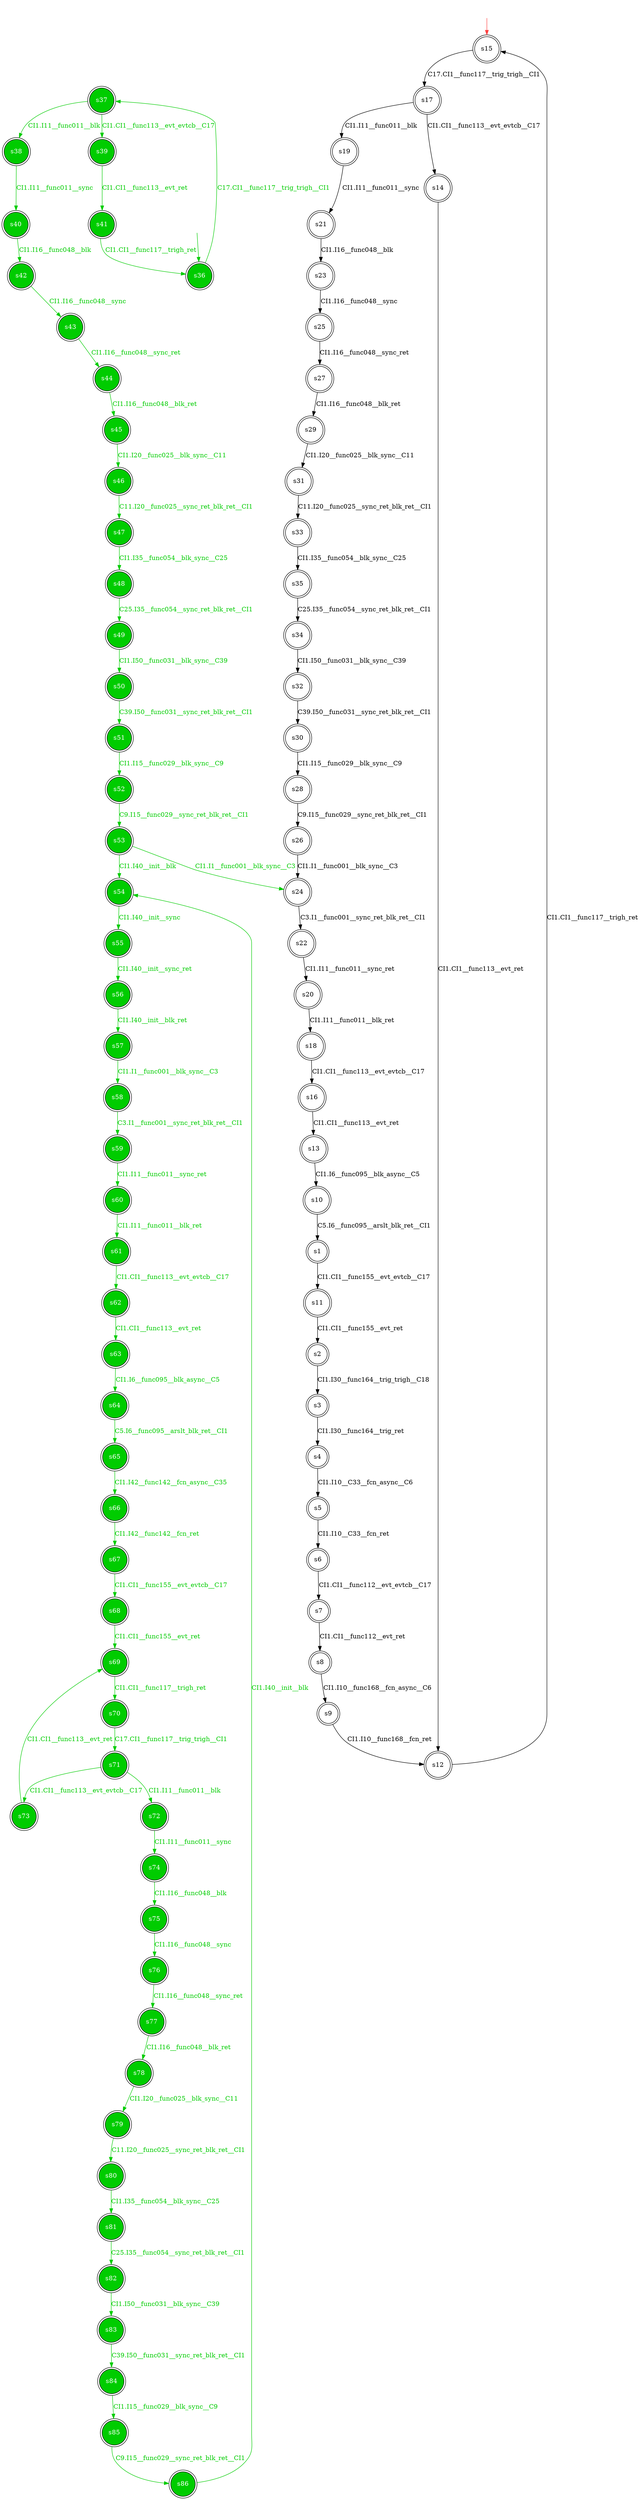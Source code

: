 digraph diffautomaton {
	15 [label=<s15> shape="doublecircle"];
	36 [label=<s36> shape="doublecircle" fillcolor="#00cc00" fontcolor="#ffffff" style="filled"];
	1 [label=<s1> shape="doublecircle"];
	2 [label=<s2> shape="doublecircle"];
	3 [label=<s3> shape="doublecircle"];
	4 [label=<s4> shape="doublecircle"];
	5 [label=<s5> shape="doublecircle"];
	6 [label=<s6> shape="doublecircle"];
	7 [label=<s7> shape="doublecircle"];
	8 [label=<s8> shape="doublecircle"];
	9 [label=<s9> shape="doublecircle"];
	10 [label=<s10> shape="doublecircle"];
	11 [label=<s11> shape="doublecircle"];
	12 [label=<s12> shape="doublecircle"];
	13 [label=<s13> shape="doublecircle"];
	14 [label=<s14> shape="doublecircle"];
	16 [label=<s16> shape="doublecircle"];
	17 [label=<s17> shape="doublecircle"];
	18 [label=<s18> shape="doublecircle"];
	19 [label=<s19> shape="doublecircle"];
	20 [label=<s20> shape="doublecircle"];
	21 [label=<s21> shape="doublecircle"];
	22 [label=<s22> shape="doublecircle"];
	23 [label=<s23> shape="doublecircle"];
	24 [label=<s24> shape="doublecircle"];
	25 [label=<s25> shape="doublecircle"];
	26 [label=<s26> shape="doublecircle"];
	27 [label=<s27> shape="doublecircle"];
	28 [label=<s28> shape="doublecircle"];
	29 [label=<s29> shape="doublecircle"];
	30 [label=<s30> shape="doublecircle"];
	31 [label=<s31> shape="doublecircle"];
	32 [label=<s32> shape="doublecircle"];
	33 [label=<s33> shape="doublecircle"];
	34 [label=<s34> shape="doublecircle"];
	35 [label=<s35> shape="doublecircle"];
	37 [label=<s37> shape="doublecircle" fillcolor="#00cc00" fontcolor="#ffffff" style="filled"];
	38 [label=<s38> shape="doublecircle" fillcolor="#00cc00" fontcolor="#ffffff" style="filled"];
	39 [label=<s39> shape="doublecircle" fillcolor="#00cc00" fontcolor="#ffffff" style="filled"];
	40 [label=<s40> shape="doublecircle" fillcolor="#00cc00" fontcolor="#ffffff" style="filled"];
	41 [label=<s41> shape="doublecircle" fillcolor="#00cc00" fontcolor="#ffffff" style="filled"];
	42 [label=<s42> shape="doublecircle" fillcolor="#00cc00" fontcolor="#ffffff" style="filled"];
	43 [label=<s43> shape="doublecircle" fillcolor="#00cc00" fontcolor="#ffffff" style="filled"];
	44 [label=<s44> shape="doublecircle" fillcolor="#00cc00" fontcolor="#ffffff" style="filled"];
	45 [label=<s45> shape="doublecircle" fillcolor="#00cc00" fontcolor="#ffffff" style="filled"];
	46 [label=<s46> shape="doublecircle" fillcolor="#00cc00" fontcolor="#ffffff" style="filled"];
	47 [label=<s47> shape="doublecircle" fillcolor="#00cc00" fontcolor="#ffffff" style="filled"];
	48 [label=<s48> shape="doublecircle" fillcolor="#00cc00" fontcolor="#ffffff" style="filled"];
	49 [label=<s49> shape="doublecircle" fillcolor="#00cc00" fontcolor="#ffffff" style="filled"];
	50 [label=<s50> shape="doublecircle" fillcolor="#00cc00" fontcolor="#ffffff" style="filled"];
	51 [label=<s51> shape="doublecircle" fillcolor="#00cc00" fontcolor="#ffffff" style="filled"];
	52 [label=<s52> shape="doublecircle" fillcolor="#00cc00" fontcolor="#ffffff" style="filled"];
	53 [label=<s53> shape="doublecircle" fillcolor="#00cc00" fontcolor="#ffffff" style="filled"];
	54 [label=<s54> shape="doublecircle" fillcolor="#00cc00" fontcolor="#ffffff" style="filled"];
	55 [label=<s55> shape="doublecircle" fillcolor="#00cc00" fontcolor="#ffffff" style="filled"];
	56 [label=<s56> shape="doublecircle" fillcolor="#00cc00" fontcolor="#ffffff" style="filled"];
	57 [label=<s57> shape="doublecircle" fillcolor="#00cc00" fontcolor="#ffffff" style="filled"];
	58 [label=<s58> shape="doublecircle" fillcolor="#00cc00" fontcolor="#ffffff" style="filled"];
	59 [label=<s59> shape="doublecircle" fillcolor="#00cc00" fontcolor="#ffffff" style="filled"];
	60 [label=<s60> shape="doublecircle" fillcolor="#00cc00" fontcolor="#ffffff" style="filled"];
	61 [label=<s61> shape="doublecircle" fillcolor="#00cc00" fontcolor="#ffffff" style="filled"];
	62 [label=<s62> shape="doublecircle" fillcolor="#00cc00" fontcolor="#ffffff" style="filled"];
	63 [label=<s63> shape="doublecircle" fillcolor="#00cc00" fontcolor="#ffffff" style="filled"];
	64 [label=<s64> shape="doublecircle" fillcolor="#00cc00" fontcolor="#ffffff" style="filled"];
	65 [label=<s65> shape="doublecircle" fillcolor="#00cc00" fontcolor="#ffffff" style="filled"];
	66 [label=<s66> shape="doublecircle" fillcolor="#00cc00" fontcolor="#ffffff" style="filled"];
	67 [label=<s67> shape="doublecircle" fillcolor="#00cc00" fontcolor="#ffffff" style="filled"];
	68 [label=<s68> shape="doublecircle" fillcolor="#00cc00" fontcolor="#ffffff" style="filled"];
	69 [label=<s69> shape="doublecircle" fillcolor="#00cc00" fontcolor="#ffffff" style="filled"];
	70 [label=<s70> shape="doublecircle" fillcolor="#00cc00" fontcolor="#ffffff" style="filled"];
	71 [label=<s71> shape="doublecircle" fillcolor="#00cc00" fontcolor="#ffffff" style="filled"];
	72 [label=<s72> shape="doublecircle" fillcolor="#00cc00" fontcolor="#ffffff" style="filled"];
	73 [label=<s73> shape="doublecircle" fillcolor="#00cc00" fontcolor="#ffffff" style="filled"];
	74 [label=<s74> shape="doublecircle" fillcolor="#00cc00" fontcolor="#ffffff" style="filled"];
	75 [label=<s75> shape="doublecircle" fillcolor="#00cc00" fontcolor="#ffffff" style="filled"];
	76 [label=<s76> shape="doublecircle" fillcolor="#00cc00" fontcolor="#ffffff" style="filled"];
	77 [label=<s77> shape="doublecircle" fillcolor="#00cc00" fontcolor="#ffffff" style="filled"];
	78 [label=<s78> shape="doublecircle" fillcolor="#00cc00" fontcolor="#ffffff" style="filled"];
	79 [label=<s79> shape="doublecircle" fillcolor="#00cc00" fontcolor="#ffffff" style="filled"];
	80 [label=<s80> shape="doublecircle" fillcolor="#00cc00" fontcolor="#ffffff" style="filled"];
	81 [label=<s81> shape="doublecircle" fillcolor="#00cc00" fontcolor="#ffffff" style="filled"];
	82 [label=<s82> shape="doublecircle" fillcolor="#00cc00" fontcolor="#ffffff" style="filled"];
	83 [label=<s83> shape="doublecircle" fillcolor="#00cc00" fontcolor="#ffffff" style="filled"];
	84 [label=<s84> shape="doublecircle" fillcolor="#00cc00" fontcolor="#ffffff" style="filled"];
	85 [label=<s85> shape="doublecircle" fillcolor="#00cc00" fontcolor="#ffffff" style="filled"];
	86 [label=<s86> shape="doublecircle" fillcolor="#00cc00" fontcolor="#ffffff" style="filled"];
	__init15 [label=<> shape="none"];
	__init15 -> 15 [color="#ff4040"];
	__init36 [label=<> shape="none"];
	__init36 -> 36 [color="#00cc00"];
	15 -> 17 [label=<<font color="#000000">C17.CI1__func117__trig_trigh__CI1</font>> id="15-0-17"];
	36 -> 37 [label=<<font color="#00cc00">C17.CI1__func117__trig_trigh__CI1</font>> color="#00cc00" id="36-0-37"];
	1 -> 11 [label=<<font color="#000000">CI1.CI1__func155__evt_evtcb__C17</font>> id="1-0-11"];
	2 -> 3 [label=<<font color="#000000">CI1.I30__func164__trig_trigh__C18</font>> id="2-0-3"];
	3 -> 4 [label=<<font color="#000000">CI1.I30__func164__trig_ret</font>> id="3-0-4"];
	4 -> 5 [label=<<font color="#000000">CI1.I10__C33__fcn_async__C6</font>> id="4-0-5"];
	5 -> 6 [label=<<font color="#000000">CI1.I10__C33__fcn_ret</font>> id="5-0-6"];
	6 -> 7 [label=<<font color="#000000">CI1.CI1__func112__evt_evtcb__C17</font>> id="6-0-7"];
	7 -> 8 [label=<<font color="#000000">CI1.CI1__func112__evt_ret</font>> id="7-0-8"];
	8 -> 9 [label=<<font color="#000000">CI1.I10__func168__fcn_async__C6</font>> id="8-0-9"];
	9 -> 12 [label=<<font color="#000000">CI1.I10__func168__fcn_ret</font>> id="9-0-12"];
	10 -> 1 [label=<<font color="#000000">C5.I6__func095__arslt_blk_ret__CI1</font>> id="10-0-1"];
	11 -> 2 [label=<<font color="#000000">CI1.CI1__func155__evt_ret</font>> id="11-0-2"];
	12 -> 15 [label=<<font color="#000000">CI1.CI1__func117__trigh_ret</font>> id="12-0-15"];
	13 -> 10 [label=<<font color="#000000">CI1.I6__func095__blk_async__C5</font>> id="13-0-10"];
	14 -> 12 [label=<<font color="#000000">CI1.CI1__func113__evt_ret</font>> id="14-0-12"];
	16 -> 13 [label=<<font color="#000000">CI1.CI1__func113__evt_ret</font>> id="16-0-13"];
	17 -> 19 [label=<<font color="#000000">CI1.I11__func011__blk</font>> id="17-0-19"];
	17 -> 14 [label=<<font color="#000000">CI1.CI1__func113__evt_evtcb__C17</font>> id="17-1-14"];
	18 -> 16 [label=<<font color="#000000">CI1.CI1__func113__evt_evtcb__C17</font>> id="18-0-16"];
	19 -> 21 [label=<<font color="#000000">CI1.I11__func011__sync</font>> id="19-0-21"];
	20 -> 18 [label=<<font color="#000000">CI1.I11__func011__blk_ret</font>> id="20-0-18"];
	21 -> 23 [label=<<font color="#000000">CI1.I16__func048__blk</font>> id="21-0-23"];
	22 -> 20 [label=<<font color="#000000">CI1.I11__func011__sync_ret</font>> id="22-0-20"];
	23 -> 25 [label=<<font color="#000000">CI1.I16__func048__sync</font>> id="23-0-25"];
	24 -> 22 [label=<<font color="#000000">C3.I1__func001__sync_ret_blk_ret__CI1</font>> id="24-0-22"];
	25 -> 27 [label=<<font color="#000000">CI1.I16__func048__sync_ret</font>> id="25-0-27"];
	26 -> 24 [label=<<font color="#000000">CI1.I1__func001__blk_sync__C3</font>> id="26-0-24"];
	27 -> 29 [label=<<font color="#000000">CI1.I16__func048__blk_ret</font>> id="27-0-29"];
	28 -> 26 [label=<<font color="#000000">C9.I15__func029__sync_ret_blk_ret__CI1</font>> id="28-0-26"];
	29 -> 31 [label=<<font color="#000000">CI1.I20__func025__blk_sync__C11</font>> id="29-0-31"];
	30 -> 28 [label=<<font color="#000000">CI1.I15__func029__blk_sync__C9</font>> id="30-0-28"];
	31 -> 33 [label=<<font color="#000000">C11.I20__func025__sync_ret_blk_ret__CI1</font>> id="31-0-33"];
	32 -> 30 [label=<<font color="#000000">C39.I50__func031__sync_ret_blk_ret__CI1</font>> id="32-0-30"];
	33 -> 35 [label=<<font color="#000000">CI1.I35__func054__blk_sync__C25</font>> id="33-0-35"];
	34 -> 32 [label=<<font color="#000000">CI1.I50__func031__blk_sync__C39</font>> id="34-0-32"];
	35 -> 34 [label=<<font color="#000000">C25.I35__func054__sync_ret_blk_ret__CI1</font>> id="35-0-34"];
	37 -> 38 [label=<<font color="#00cc00">CI1.I11__func011__blk</font>> color="#00cc00" id="37-0-38"];
	37 -> 39 [label=<<font color="#00cc00">CI1.CI1__func113__evt_evtcb__C17</font>> color="#00cc00" id="37-1-39"];
	38 -> 40 [label=<<font color="#00cc00">CI1.I11__func011__sync</font>> color="#00cc00" id="38-0-40"];
	39 -> 41 [label=<<font color="#00cc00">CI1.CI1__func113__evt_ret</font>> color="#00cc00" id="39-0-41"];
	40 -> 42 [label=<<font color="#00cc00">CI1.I16__func048__blk</font>> color="#00cc00" id="40-0-42"];
	41 -> 36 [label=<<font color="#00cc00">CI1.CI1__func117__trigh_ret</font>> color="#00cc00" id="41-0-36"];
	42 -> 43 [label=<<font color="#00cc00">CI1.I16__func048__sync</font>> color="#00cc00" id="42-0-43"];
	43 -> 44 [label=<<font color="#00cc00">CI1.I16__func048__sync_ret</font>> color="#00cc00" id="43-0-44"];
	44 -> 45 [label=<<font color="#00cc00">CI1.I16__func048__blk_ret</font>> color="#00cc00" id="44-0-45"];
	45 -> 46 [label=<<font color="#00cc00">CI1.I20__func025__blk_sync__C11</font>> color="#00cc00" id="45-0-46"];
	46 -> 47 [label=<<font color="#00cc00">C11.I20__func025__sync_ret_blk_ret__CI1</font>> color="#00cc00" id="46-0-47"];
	47 -> 48 [label=<<font color="#00cc00">CI1.I35__func054__blk_sync__C25</font>> color="#00cc00" id="47-0-48"];
	48 -> 49 [label=<<font color="#00cc00">C25.I35__func054__sync_ret_blk_ret__CI1</font>> color="#00cc00" id="48-0-49"];
	49 -> 50 [label=<<font color="#00cc00">CI1.I50__func031__blk_sync__C39</font>> color="#00cc00" id="49-0-50"];
	50 -> 51 [label=<<font color="#00cc00">C39.I50__func031__sync_ret_blk_ret__CI1</font>> color="#00cc00" id="50-0-51"];
	51 -> 52 [label=<<font color="#00cc00">CI1.I15__func029__blk_sync__C9</font>> color="#00cc00" id="51-0-52"];
	52 -> 53 [label=<<font color="#00cc00">C9.I15__func029__sync_ret_blk_ret__CI1</font>> color="#00cc00" id="52-0-53"];
	53 -> 24 [label=<<font color="#00cc00">CI1.I1__func001__blk_sync__C3</font>> color="#00cc00" id="53-0-24"];
	53 -> 54 [label=<<font color="#00cc00">CI1.I40__init__blk</font>> color="#00cc00" id="53-1-54"];
	54 -> 55 [label=<<font color="#00cc00">CI1.I40__init__sync</font>> color="#00cc00" id="54-0-55"];
	55 -> 56 [label=<<font color="#00cc00">CI1.I40__init__sync_ret</font>> color="#00cc00" id="55-0-56"];
	56 -> 57 [label=<<font color="#00cc00">CI1.I40__init__blk_ret</font>> color="#00cc00" id="56-0-57"];
	57 -> 58 [label=<<font color="#00cc00">CI1.I1__func001__blk_sync__C3</font>> color="#00cc00" id="57-0-58"];
	58 -> 59 [label=<<font color="#00cc00">C3.I1__func001__sync_ret_blk_ret__CI1</font>> color="#00cc00" id="58-0-59"];
	59 -> 60 [label=<<font color="#00cc00">CI1.I11__func011__sync_ret</font>> color="#00cc00" id="59-0-60"];
	60 -> 61 [label=<<font color="#00cc00">CI1.I11__func011__blk_ret</font>> color="#00cc00" id="60-0-61"];
	61 -> 62 [label=<<font color="#00cc00">CI1.CI1__func113__evt_evtcb__C17</font>> color="#00cc00" id="61-0-62"];
	62 -> 63 [label=<<font color="#00cc00">CI1.CI1__func113__evt_ret</font>> color="#00cc00" id="62-0-63"];
	63 -> 64 [label=<<font color="#00cc00">CI1.I6__func095__blk_async__C5</font>> color="#00cc00" id="63-0-64"];
	64 -> 65 [label=<<font color="#00cc00">C5.I6__func095__arslt_blk_ret__CI1</font>> color="#00cc00" id="64-0-65"];
	65 -> 66 [label=<<font color="#00cc00">CI1.I42__func142__fcn_async__C35</font>> color="#00cc00" id="65-0-66"];
	66 -> 67 [label=<<font color="#00cc00">CI1.I42__func142__fcn_ret</font>> color="#00cc00" id="66-0-67"];
	67 -> 68 [label=<<font color="#00cc00">CI1.CI1__func155__evt_evtcb__C17</font>> color="#00cc00" id="67-0-68"];
	68 -> 69 [label=<<font color="#00cc00">CI1.CI1__func155__evt_ret</font>> color="#00cc00" id="68-0-69"];
	69 -> 70 [label=<<font color="#00cc00">CI1.CI1__func117__trigh_ret</font>> color="#00cc00" id="69-0-70"];
	70 -> 71 [label=<<font color="#00cc00">C17.CI1__func117__trig_trigh__CI1</font>> color="#00cc00" id="70-0-71"];
	71 -> 72 [label=<<font color="#00cc00">CI1.I11__func011__blk</font>> color="#00cc00" id="71-0-72"];
	71 -> 73 [label=<<font color="#00cc00">CI1.CI1__func113__evt_evtcb__C17</font>> color="#00cc00" id="71-1-73"];
	72 -> 74 [label=<<font color="#00cc00">CI1.I11__func011__sync</font>> color="#00cc00" id="72-0-74"];
	73 -> 69 [label=<<font color="#00cc00">CI1.CI1__func113__evt_ret</font>> color="#00cc00" id="73-0-69"];
	74 -> 75 [label=<<font color="#00cc00">CI1.I16__func048__blk</font>> color="#00cc00" id="74-0-75"];
	75 -> 76 [label=<<font color="#00cc00">CI1.I16__func048__sync</font>> color="#00cc00" id="75-0-76"];
	76 -> 77 [label=<<font color="#00cc00">CI1.I16__func048__sync_ret</font>> color="#00cc00" id="76-0-77"];
	77 -> 78 [label=<<font color="#00cc00">CI1.I16__func048__blk_ret</font>> color="#00cc00" id="77-0-78"];
	78 -> 79 [label=<<font color="#00cc00">CI1.I20__func025__blk_sync__C11</font>> color="#00cc00" id="78-0-79"];
	79 -> 80 [label=<<font color="#00cc00">C11.I20__func025__sync_ret_blk_ret__CI1</font>> color="#00cc00" id="79-0-80"];
	80 -> 81 [label=<<font color="#00cc00">CI1.I35__func054__blk_sync__C25</font>> color="#00cc00" id="80-0-81"];
	81 -> 82 [label=<<font color="#00cc00">C25.I35__func054__sync_ret_blk_ret__CI1</font>> color="#00cc00" id="81-0-82"];
	82 -> 83 [label=<<font color="#00cc00">CI1.I50__func031__blk_sync__C39</font>> color="#00cc00" id="82-0-83"];
	83 -> 84 [label=<<font color="#00cc00">C39.I50__func031__sync_ret_blk_ret__CI1</font>> color="#00cc00" id="83-0-84"];
	84 -> 85 [label=<<font color="#00cc00">CI1.I15__func029__blk_sync__C9</font>> color="#00cc00" id="84-0-85"];
	85 -> 86 [label=<<font color="#00cc00">C9.I15__func029__sync_ret_blk_ret__CI1</font>> color="#00cc00" id="85-0-86"];
	86 -> 54 [label=<<font color="#00cc00">CI1.I40__init__blk</font>> color="#00cc00" id="86-0-54"];
}
